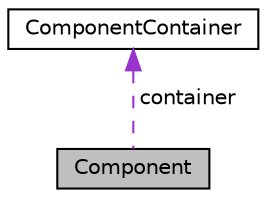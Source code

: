 digraph "Component"
{
 // LATEX_PDF_SIZE
  edge [fontname="Helvetica",fontsize="10",labelfontname="Helvetica",labelfontsize="10"];
  node [fontname="Helvetica",fontsize="10",shape=record];
  Node6 [label="Component",height=0.2,width=0.4,color="black", fillcolor="grey75", style="filled", fontcolor="black",tooltip=" "];
  Node7 -> Node6 [dir="back",color="darkorchid3",fontsize="10",style="dashed",label=" container" ,fontname="Helvetica"];
  Node7 [label="ComponentContainer",height=0.2,width=0.4,color="black", fillcolor="white", style="filled",URL="$class_component_container.html",tooltip="Holds all the components that are contained by a game object. Allows for messages to be sent to all c..."];
}
